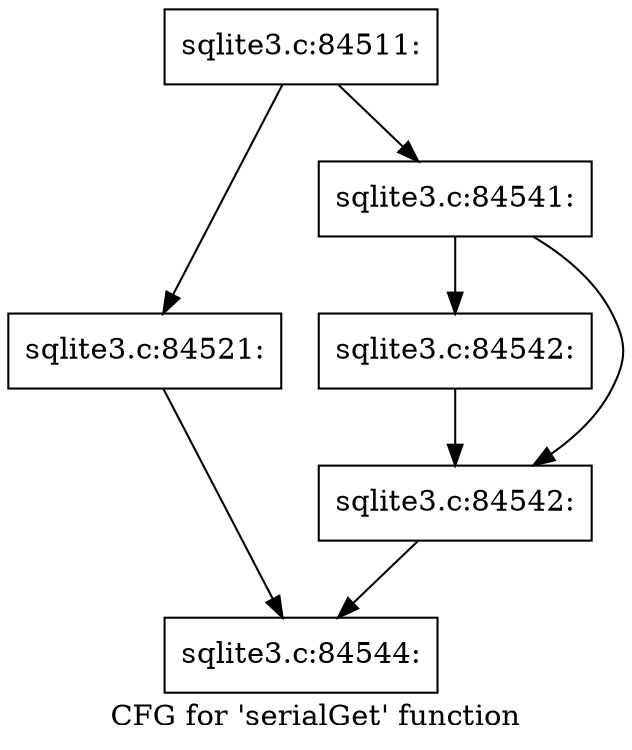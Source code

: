 digraph "CFG for 'serialGet' function" {
	label="CFG for 'serialGet' function";

	Node0x55c0f7f4b630 [shape=record,label="{sqlite3.c:84511:}"];
	Node0x55c0f7f4b630 -> Node0x55c0f7f50930;
	Node0x55c0f7f4b630 -> Node0x55c0f7f509d0;
	Node0x55c0f7f50930 [shape=record,label="{sqlite3.c:84521:}"];
	Node0x55c0f7f50930 -> Node0x55c0f7f50980;
	Node0x55c0f7f509d0 [shape=record,label="{sqlite3.c:84541:}"];
	Node0x55c0f7f509d0 -> Node0x55c0f7f51a00;
	Node0x55c0f7f509d0 -> Node0x55c0f7f519b0;
	Node0x55c0f7f51a00 [shape=record,label="{sqlite3.c:84542:}"];
	Node0x55c0f7f51a00 -> Node0x55c0f7f519b0;
	Node0x55c0f7f519b0 [shape=record,label="{sqlite3.c:84542:}"];
	Node0x55c0f7f519b0 -> Node0x55c0f7f50980;
	Node0x55c0f7f50980 [shape=record,label="{sqlite3.c:84544:}"];
}
